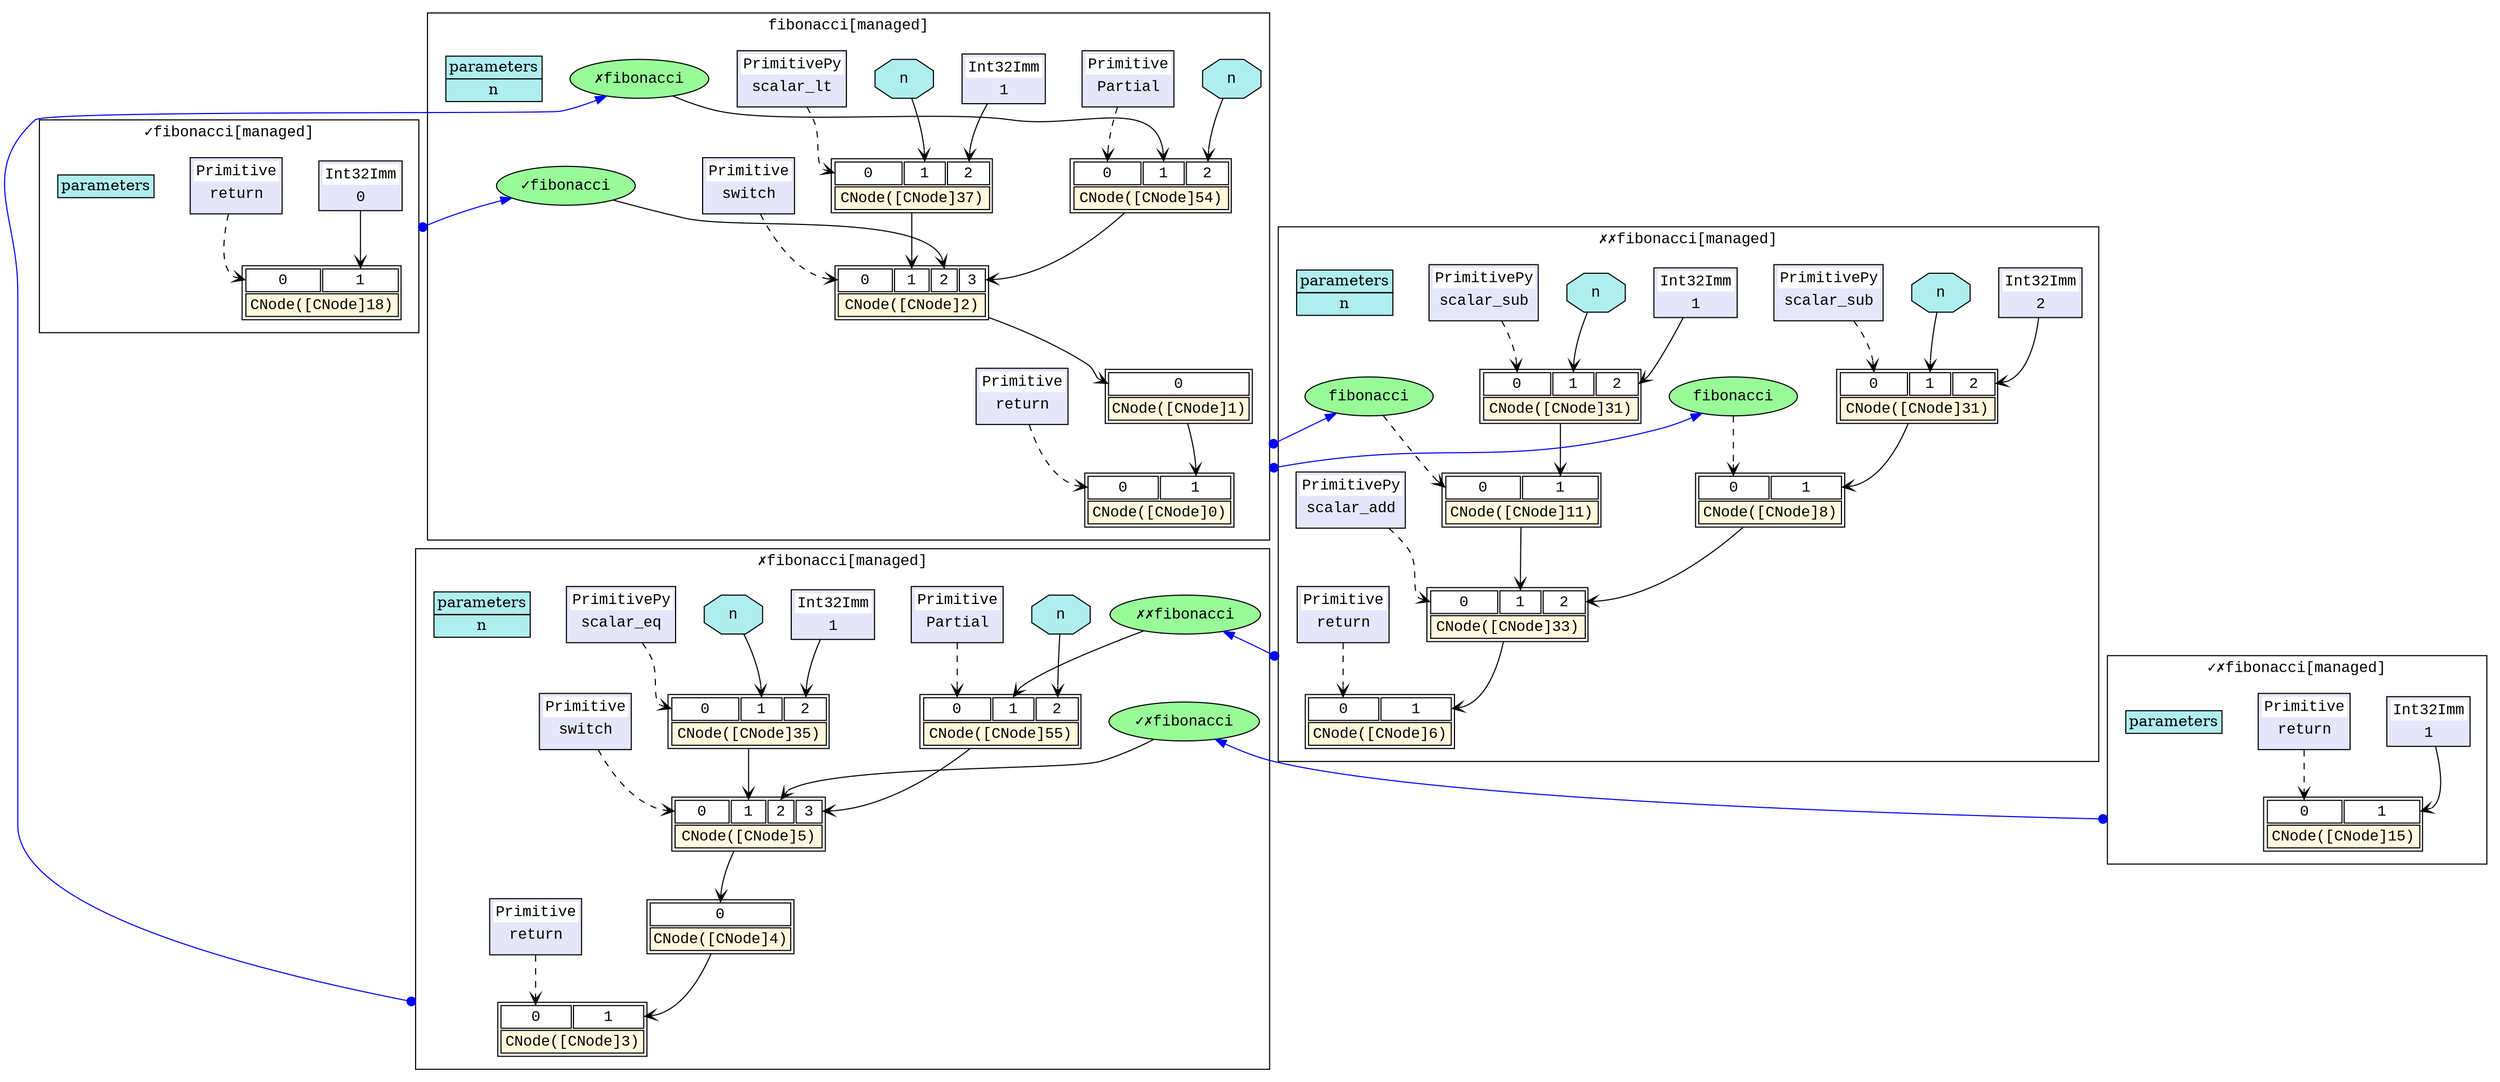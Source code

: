 digraph mindspore {
compound=true
subgraph cluster_0x8b8cc30{
id=cluster_0x8b8cc30
label="fibonacci[managed]"
fontname="Courier New"
node0x8bde4b0_0[fontname="Courier New",shape=plaintext,label=<<table port='core'>
<tr><td port='0'>0</td><td port='1'>1</td></tr>
<tr><td colspan='2' bgcolor='cornsilk'>CNode([CNode]0)</td></tr>
</table>>,]
node0x8bee780_0[fontname="Courier New",shape=plaintext,label=<<table port='core'>
<tr><td port='0'>0</td></tr>
<tr><td colspan='1' bgcolor='cornsilk'>CNode([CNode]1)</td></tr>
</table>>,]
node0x8bee900_0[fontname="Courier New",shape=plaintext,label=<<table port='core'>
<tr><td port='0'>0</td><td port='1'>1</td><td port='2'>2</td><td port='3'>3</td></tr>
<tr><td colspan='4' bgcolor='cornsilk'>CNode([CNode]2)</td></tr>
</table>>,]
node0x8b702a0_0[fontname="Courier New",shape=plaintext,label=<<table port='core'>
<tr><td port='0'>0</td><td port='1'>1</td><td port='2'>2</td></tr>
<tr><td colspan='3' bgcolor='cornsilk'>CNode([CNode]54)</td></tr>
</table>>,]
node0x8b6db30_0[fontname="Courier New",shape=plaintext,label=<<table port='core'>
<tr><td port='0'>0</td><td port='1'>1</td><td port='2'>2</td></tr>
<tr><td colspan='3' bgcolor='cornsilk'>CNode([CNode]37)</td></tr>
</table>>,]
node0x8bc0bb0_0[fontname="Courier New",shape=plaintext,label=<<table port='core' cellborder='0' cellspacing='2' bgcolor='lavender'><tr><td bgcolor='white'>Primitive</td></tr><tr><td>return</td></tr><tr><td align='left'></td></tr></table>>,]
node0x8b768b0_1[fontname="Courier New",shape=plaintext,label=<<table port='core' cellborder='0' cellspacing='2' bgcolor='lavender'><tr><td bgcolor='white'>Primitive</td></tr><tr><td>switch</td></tr><tr><td align='left'></td></tr></table>>,]
node0x8b6c9f0_2[fontname="Courier New",shape=oval,label="✓fibonacci",style=filled,fillcolor=palegreen,URL="#cluster_0x8b91500",]
node0x8bd9410_3[fontname="Courier New",shape=plaintext,label=<<table port='core' cellborder='0' cellspacing='2' bgcolor='lavender'><tr><td bgcolor='white'>Primitive</td></tr><tr><td>Partial</td></tr><tr><td align='left'></td></tr></table>>,]
node0x8b85110_4[fontname="Courier New",shape=oval,label="✗fibonacci",style=filled,fillcolor=palegreen,URL="#cluster_0x8bda550",]
node0x8b7bab0_5[fontname="Courier New",shape=octagon,label="n",style=filled,fillcolor=paleturquoise,]
node0x8b76120_29[fontname="Courier New",shape=plaintext,label=<<table port='core' cellborder='0' cellspacing='2' bgcolor='lavender'><tr><td bgcolor='white'>PrimitivePy</td></tr><tr><td>scalar_lt</td></tr><tr><td align='left'></td></tr></table>>,]
node0x8b7bab0_30[fontname="Courier New",shape=octagon,label="n",style=filled,fillcolor=paleturquoise,]
node0x8b90f50_31[fontname="Courier New",shape=plaintext,label=<<table port='core' cellborder='0' cellspacing='2' bgcolor='lavender'><tr><td bgcolor='white'>Int32Imm</td></tr><tr><td>1</td></tr></table>>,]
parameters_0x8b8cc30[shape=plaintext label=<<table bgcolor='paleturquoise' cellspacing='0' cellborder='1' border='0'><tr><td>parameters</td></tr><tr><td>n</td></tr></table>>,];}
subgraph cluster_0x8bda550{
id=cluster_0x8bda550
label="✗fibonacci[managed]"
fontname="Courier New"
node0x8b6acd0_0[fontname="Courier New",shape=plaintext,label=<<table port='core'>
<tr><td port='0'>0</td><td port='1'>1</td></tr>
<tr><td colspan='2' bgcolor='cornsilk'>CNode([CNode]3)</td></tr>
</table>>,]
node0x8b6dff0_0[fontname="Courier New",shape=plaintext,label=<<table port='core'>
<tr><td port='0'>0</td></tr>
<tr><td colspan='1' bgcolor='cornsilk'>CNode([CNode]4)</td></tr>
</table>>,]
node0x8b7d410_0[fontname="Courier New",shape=plaintext,label=<<table port='core'>
<tr><td port='0'>0</td><td port='1'>1</td><td port='2'>2</td><td port='3'>3</td></tr>
<tr><td colspan='4' bgcolor='cornsilk'>CNode([CNode]5)</td></tr>
</table>>,]
node0x8b83a80_0[fontname="Courier New",shape=plaintext,label=<<table port='core'>
<tr><td port='0'>0</td><td port='1'>1</td><td port='2'>2</td></tr>
<tr><td colspan='3' bgcolor='cornsilk'>CNode([CNode]55)</td></tr>
</table>>,]
node0x8b8c2a0_0[fontname="Courier New",shape=plaintext,label=<<table port='core'>
<tr><td port='0'>0</td><td port='1'>1</td><td port='2'>2</td></tr>
<tr><td colspan='3' bgcolor='cornsilk'>CNode([CNode]35)</td></tr>
</table>>,]
node0x8b62c70_6[fontname="Courier New",shape=plaintext,label=<<table port='core' cellborder='0' cellspacing='2' bgcolor='lavender'><tr><td bgcolor='white'>Primitive</td></tr><tr><td>return</td></tr><tr><td align='left'></td></tr></table>>,]
node0x8bbe5f0_7[fontname="Courier New",shape=plaintext,label=<<table port='core' cellborder='0' cellspacing='2' bgcolor='lavender'><tr><td bgcolor='white'>Primitive</td></tr><tr><td>switch</td></tr><tr><td align='left'></td></tr></table>>,]
node0x8b8a0f0_8[fontname="Courier New",shape=oval,label="✓✗fibonacci",style=filled,fillcolor=palegreen,URL="#cluster_0x8b64c50",]
node0x8b8dbb0_9[fontname="Courier New",shape=plaintext,label=<<table port='core' cellborder='0' cellspacing='2' bgcolor='lavender'><tr><td bgcolor='white'>Primitive</td></tr><tr><td>Partial</td></tr><tr><td align='left'></td></tr></table>>,]
node0x8bc0680_10[fontname="Courier New",shape=oval,label="✗✗fibonacci",style=filled,fillcolor=palegreen,URL="#cluster_0x8bedfe0",]
node0x8b76290_11[fontname="Courier New",shape=octagon,label="n",style=filled,fillcolor=paleturquoise,]
node0x8b90c20_24[fontname="Courier New",shape=plaintext,label=<<table port='core' cellborder='0' cellspacing='2' bgcolor='lavender'><tr><td bgcolor='white'>PrimitivePy</td></tr><tr><td>scalar_eq</td></tr><tr><td align='left'></td></tr></table>>,]
node0x8b76290_25[fontname="Courier New",shape=octagon,label="n",style=filled,fillcolor=paleturquoise,]
node0x8b7da70_26[fontname="Courier New",shape=plaintext,label=<<table port='core' cellborder='0' cellspacing='2' bgcolor='lavender'><tr><td bgcolor='white'>Int32Imm</td></tr><tr><td>1</td></tr></table>>,]
parameters_0x8bda550[shape=plaintext label=<<table bgcolor='paleturquoise' cellspacing='0' cellborder='1' border='0'><tr><td>parameters</td></tr><tr><td>n</td></tr></table>>,];}
subgraph cluster_0x8bedfe0{
id=cluster_0x8bedfe0
label="✗✗fibonacci[managed]"
fontname="Courier New"
node0x8b8e4a0_0[fontname="Courier New",shape=plaintext,label=<<table port='core'>
<tr><td port='0'>0</td><td port='1'>1</td></tr>
<tr><td colspan='2' bgcolor='cornsilk'>CNode([CNode]6)</td></tr>
</table>>,]
node0x8bb9b70_0[fontname="Courier New",shape=plaintext,label=<<table port='core'>
<tr><td port='0'>0</td><td port='1'>1</td><td port='2'>2</td></tr>
<tr><td colspan='3' bgcolor='cornsilk'>CNode([CNode]33)</td></tr>
</table>>,]
node0x8b7d610_0[fontname="Courier New",shape=plaintext,label=<<table port='core'>
<tr><td port='0'>0</td><td port='1'>1</td></tr>
<tr><td colspan='2' bgcolor='cornsilk'>CNode([CNode]8)</td></tr>
</table>>,]
node0x8beae20_0[fontname="Courier New",shape=plaintext,label=<<table port='core'>
<tr><td port='0'>0</td><td port='1'>1</td><td port='2'>2</td></tr>
<tr><td colspan='3' bgcolor='cornsilk'>CNode([CNode]31)</td></tr>
</table>>,]
node0x8b76cd0_0[fontname="Courier New",shape=plaintext,label=<<table port='core'>
<tr><td port='0'>0</td><td port='1'>1</td></tr>
<tr><td colspan='2' bgcolor='cornsilk'>CNode([CNode]11)</td></tr>
</table>>,]
node0x8b849b0_0[fontname="Courier New",shape=plaintext,label=<<table port='core'>
<tr><td port='0'>0</td><td port='1'>1</td><td port='2'>2</td></tr>
<tr><td colspan='3' bgcolor='cornsilk'>CNode([CNode]31)</td></tr>
</table>>,]
node0x8b85200_12[fontname="Courier New",shape=plaintext,label=<<table port='core' cellborder='0' cellspacing='2' bgcolor='lavender'><tr><td bgcolor='white'>Primitive</td></tr><tr><td>return</td></tr><tr><td align='left'></td></tr></table>>,]
node0x8b84310_13[fontname="Courier New",shape=plaintext,label=<<table port='core' cellborder='0' cellspacing='2' bgcolor='lavender'><tr><td bgcolor='white'>PrimitivePy</td></tr><tr><td>scalar_add</td></tr><tr><td align='left'></td></tr></table>>,]
node0x8bc14b0_14[fontname="Courier New",shape=oval,label="fibonacci",style=filled,fillcolor=palegreen,URL="#cluster_0x8b8cc30",]
node0x8b8d2e0_15[fontname="Courier New",shape=plaintext,label=<<table port='core' cellborder='0' cellspacing='2' bgcolor='lavender'><tr><td bgcolor='white'>PrimitivePy</td></tr><tr><td>scalar_sub</td></tr><tr><td align='left'></td></tr></table>>,]
node0x8bbc810_16[fontname="Courier New",shape=octagon,label="n",style=filled,fillcolor=paleturquoise,]
node0x8b8d3d0_17[fontname="Courier New",shape=plaintext,label=<<table port='core' cellborder='0' cellspacing='2' bgcolor='lavender'><tr><td bgcolor='white'>Int32Imm</td></tr><tr><td>2</td></tr></table>>,]
node0x8bd5920_18[fontname="Courier New",shape=oval,label="fibonacci",style=filled,fillcolor=palegreen,URL="#cluster_0x8b8cc30",]
node0x8bc15a0_19[fontname="Courier New",shape=plaintext,label=<<table port='core' cellborder='0' cellspacing='2' bgcolor='lavender'><tr><td bgcolor='white'>PrimitivePy</td></tr><tr><td>scalar_sub</td></tr><tr><td align='left'></td></tr></table>>,]
node0x8bbc810_20[fontname="Courier New",shape=octagon,label="n",style=filled,fillcolor=paleturquoise,]
node0x8b83990_21[fontname="Courier New",shape=plaintext,label=<<table port='core' cellborder='0' cellspacing='2' bgcolor='lavender'><tr><td bgcolor='white'>Int32Imm</td></tr><tr><td>1</td></tr></table>>,]
parameters_0x8bedfe0[shape=plaintext label=<<table bgcolor='paleturquoise' cellspacing='0' cellborder='1' border='0'><tr><td>parameters</td></tr><tr><td>n</td></tr></table>>,];}
subgraph cluster_0x8b64c50{
id=cluster_0x8b64c50
label="✓✗fibonacci[managed]"
fontname="Courier New"
node0x8be8e20_0[fontname="Courier New",shape=plaintext,label=<<table port='core'>
<tr><td port='0'>0</td><td port='1'>1</td></tr>
<tr><td colspan='2' bgcolor='cornsilk'>CNode([CNode]15)</td></tr>
</table>>,]
node0x8bd5440_22[fontname="Courier New",shape=plaintext,label=<<table port='core' cellborder='0' cellspacing='2' bgcolor='lavender'><tr><td bgcolor='white'>Primitive</td></tr><tr><td>return</td></tr><tr><td align='left'></td></tr></table>>,]
node0x8b89ee0_23[fontname="Courier New",shape=plaintext,label=<<table port='core' cellborder='0' cellspacing='2' bgcolor='lavender'><tr><td bgcolor='white'>Int32Imm</td></tr><tr><td>1</td></tr></table>>,]
parameters_0x8b64c50[shape=plaintext label=<<table bgcolor='paleturquoise' cellspacing='0' cellborder='1' border='0'><tr><td>parameters</td></tr></table>>,];}
subgraph cluster_0x8b91500{
id=cluster_0x8b91500
label="✓fibonacci[managed]"
fontname="Courier New"
node0x8bdacb0_0[fontname="Courier New",shape=plaintext,label=<<table port='core'>
<tr><td port='0'>0</td><td port='1'>1</td></tr>
<tr><td colspan='2' bgcolor='cornsilk'>CNode([CNode]18)</td></tr>
</table>>,]
node0x8b7d900_27[fontname="Courier New",shape=plaintext,label=<<table port='core' cellborder='0' cellspacing='2' bgcolor='lavender'><tr><td bgcolor='white'>Primitive</td></tr><tr><td>return</td></tr><tr><td align='left'></td></tr></table>>,]
node0x8bb9e90_28[fontname="Courier New",shape=plaintext,label=<<table port='core' cellborder='0' cellspacing='2' bgcolor='lavender'><tr><td bgcolor='white'>Int32Imm</td></tr><tr><td>0</td></tr></table>>,]
parameters_0x8b91500[shape=plaintext label=<<table bgcolor='paleturquoise' cellspacing='0' cellborder='1' border='0'><tr><td>parameters</td></tr></table>>,];}
node0x8bc0bb0_0:core->node0x8bde4b0_0:0[arrowhead=vee,style=dashed]
node0x8bee780_0:core->node0x8bde4b0_0:1[arrowhead=vee,]
node0x8bee900_0:core->node0x8bee780_0:0[arrowhead=vee,]
node0x8b768b0_1:core->node0x8bee900_0:0[arrowhead=vee,style=dashed]
node0x8b6db30_0:core->node0x8bee900_0:1[arrowhead=vee,]
node0x8b6c9f0_2->node0x8bee900_0:2[arrowhead=vee,]
node0x8b6c9f0_2->node0x8bdacb0_0[lhead=cluster_0x8b91500,dir=both,arrowhead=dot,style=filled,color=blue]
node0x8b702a0_0:core->node0x8bee900_0:3[arrowhead=vee,]
node0x8bd9410_3:core->node0x8b702a0_0:0[arrowhead=vee,style=dashed]
node0x8b85110_4->node0x8b702a0_0:1[arrowhead=vee,]
node0x8b85110_4->node0x8b6acd0_0[lhead=cluster_0x8bda550,dir=both,arrowhead=dot,style=filled,color=blue]
node0x8b7bab0_5->node0x8b702a0_0:2[arrowhead=vee,]
node0x8b62c70_6:core->node0x8b6acd0_0:0[arrowhead=vee,style=dashed]
node0x8b6dff0_0:core->node0x8b6acd0_0:1[arrowhead=vee,]
node0x8b7d410_0:core->node0x8b6dff0_0:0[arrowhead=vee,]
node0x8bbe5f0_7:core->node0x8b7d410_0:0[arrowhead=vee,style=dashed]
node0x8b8c2a0_0:core->node0x8b7d410_0:1[arrowhead=vee,]
node0x8b8a0f0_8->node0x8b7d410_0:2[arrowhead=vee,]
node0x8b8a0f0_8->node0x8be8e20_0[lhead=cluster_0x8b64c50,dir=both,arrowhead=dot,style=filled,color=blue]
node0x8b83a80_0:core->node0x8b7d410_0:3[arrowhead=vee,]
node0x8b8dbb0_9:core->node0x8b83a80_0:0[arrowhead=vee,style=dashed]
node0x8bc0680_10->node0x8b83a80_0:1[arrowhead=vee,]
node0x8bc0680_10->node0x8b8e4a0_0[lhead=cluster_0x8bedfe0,dir=both,arrowhead=dot,style=filled,color=blue]
node0x8b76290_11->node0x8b83a80_0:2[arrowhead=vee,]
node0x8b85200_12:core->node0x8b8e4a0_0:0[arrowhead=vee,style=dashed]
node0x8bb9b70_0:core->node0x8b8e4a0_0:1[arrowhead=vee,]
node0x8b84310_13:core->node0x8bb9b70_0:0[arrowhead=vee,style=dashed]
node0x8b76cd0_0:core->node0x8bb9b70_0:1[arrowhead=vee,]
node0x8b7d610_0:core->node0x8bb9b70_0:2[arrowhead=vee,]
node0x8bc14b0_14->node0x8b7d610_0:0[arrowhead=vee,style=dashed]
node0x8bc14b0_14->node0x8bde4b0_0[lhead=cluster_0x8b8cc30,dir=both,arrowhead=dot,style=filled,color=blue]
node0x8beae20_0:core->node0x8b7d610_0:1[arrowhead=vee,]
node0x8b8d2e0_15:core->node0x8beae20_0:0[arrowhead=vee,style=dashed]
node0x8bbc810_16->node0x8beae20_0:1[arrowhead=vee,]
node0x8b8d3d0_17:core->node0x8beae20_0:2[arrowhead=vee,]
node0x8bd5920_18->node0x8b76cd0_0:0[arrowhead=vee,style=dashed]
node0x8bd5920_18->node0x8bde4b0_0[lhead=cluster_0x8b8cc30,dir=both,arrowhead=dot,style=filled,color=blue]
node0x8b849b0_0:core->node0x8b76cd0_0:1[arrowhead=vee,]
node0x8bc15a0_19:core->node0x8b849b0_0:0[arrowhead=vee,style=dashed]
node0x8bbc810_20->node0x8b849b0_0:1[arrowhead=vee,]
node0x8b83990_21:core->node0x8b849b0_0:2[arrowhead=vee,]
node0x8bd5440_22:core->node0x8be8e20_0:0[arrowhead=vee,style=dashed]
node0x8b89ee0_23:core->node0x8be8e20_0:1[arrowhead=vee,]
node0x8b90c20_24:core->node0x8b8c2a0_0:0[arrowhead=vee,style=dashed]
node0x8b76290_25->node0x8b8c2a0_0:1[arrowhead=vee,]
node0x8b7da70_26:core->node0x8b8c2a0_0:2[arrowhead=vee,]
node0x8b7d900_27:core->node0x8bdacb0_0:0[arrowhead=vee,style=dashed]
node0x8bb9e90_28:core->node0x8bdacb0_0:1[arrowhead=vee,]
node0x8b76120_29:core->node0x8b6db30_0:0[arrowhead=vee,style=dashed]
node0x8b7bab0_30->node0x8b6db30_0:1[arrowhead=vee,]
node0x8b90f50_31:core->node0x8b6db30_0:2[arrowhead=vee,]
}
